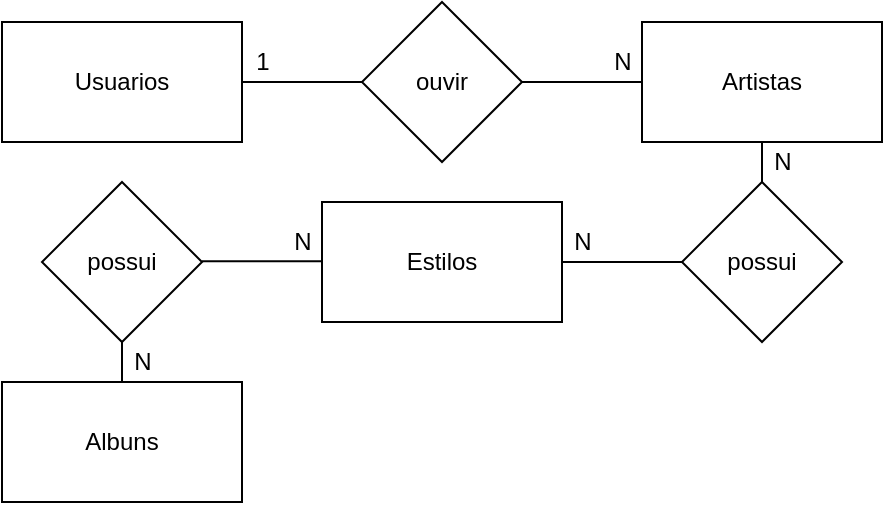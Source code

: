 <mxfile version="13.9.3" type="device"><diagram id="xvkE9yJ_abWTeSK5HPXq" name="Page-1"><mxGraphModel dx="650" dy="423" grid="1" gridSize="10" guides="1" tooltips="1" connect="1" arrows="1" fold="1" page="1" pageScale="1" pageWidth="827" pageHeight="1169" math="0" shadow="0"><root><mxCell id="0"/><mxCell id="1" parent="0"/><mxCell id="J9g-UPW9NWRTB9osL_Bz-1" value="Usuarios" style="rounded=0;whiteSpace=wrap;html=1;" vertex="1" parent="1"><mxGeometry x="40" y="290" width="120" height="60" as="geometry"/></mxCell><mxCell id="J9g-UPW9NWRTB9osL_Bz-2" value="ouvir" style="rhombus;whiteSpace=wrap;html=1;" vertex="1" parent="1"><mxGeometry x="220" y="280" width="80" height="80" as="geometry"/></mxCell><mxCell id="J9g-UPW9NWRTB9osL_Bz-3" value="Artistas" style="rounded=0;whiteSpace=wrap;html=1;" vertex="1" parent="1"><mxGeometry x="360" y="290" width="120" height="60" as="geometry"/></mxCell><mxCell id="J9g-UPW9NWRTB9osL_Bz-4" value="" style="endArrow=none;html=1;exitX=1;exitY=0.5;exitDx=0;exitDy=0;entryX=0;entryY=0.5;entryDx=0;entryDy=0;" edge="1" parent="1" source="J9g-UPW9NWRTB9osL_Bz-1" target="J9g-UPW9NWRTB9osL_Bz-2"><mxGeometry width="50" height="50" relative="1" as="geometry"><mxPoint x="310" y="350" as="sourcePoint"/><mxPoint x="360" y="300" as="targetPoint"/></mxGeometry></mxCell><mxCell id="J9g-UPW9NWRTB9osL_Bz-5" value="" style="endArrow=none;html=1;exitX=1;exitY=0.5;exitDx=0;exitDy=0;entryX=0;entryY=0.5;entryDx=0;entryDy=0;" edge="1" parent="1" source="J9g-UPW9NWRTB9osL_Bz-2" target="J9g-UPW9NWRTB9osL_Bz-3"><mxGeometry width="50" height="50" relative="1" as="geometry"><mxPoint x="310" y="350" as="sourcePoint"/><mxPoint x="360" y="300" as="targetPoint"/></mxGeometry></mxCell><mxCell id="J9g-UPW9NWRTB9osL_Bz-6" value="1" style="text;html=1;align=center;verticalAlign=middle;resizable=0;points=[];autosize=1;" vertex="1" parent="1"><mxGeometry x="160" y="300" width="20" height="20" as="geometry"/></mxCell><mxCell id="J9g-UPW9NWRTB9osL_Bz-7" value="N" style="text;html=1;align=center;verticalAlign=middle;resizable=0;points=[];autosize=1;" vertex="1" parent="1"><mxGeometry x="340" y="300" width="20" height="20" as="geometry"/></mxCell><mxCell id="J9g-UPW9NWRTB9osL_Bz-8" value="" style="endArrow=none;html=1;entryX=0.5;entryY=1;entryDx=0;entryDy=0;" edge="1" parent="1" target="J9g-UPW9NWRTB9osL_Bz-3"><mxGeometry width="50" height="50" relative="1" as="geometry"><mxPoint x="420" y="370" as="sourcePoint"/><mxPoint x="360" y="300" as="targetPoint"/></mxGeometry></mxCell><mxCell id="J9g-UPW9NWRTB9osL_Bz-9" value="possui" style="rhombus;whiteSpace=wrap;html=1;" vertex="1" parent="1"><mxGeometry x="380" y="370" width="80" height="80" as="geometry"/></mxCell><mxCell id="J9g-UPW9NWRTB9osL_Bz-11" value="" style="endArrow=none;html=1;exitX=1;exitY=0.5;exitDx=0;exitDy=0;entryX=0;entryY=0.5;entryDx=0;entryDy=0;" edge="1" parent="1"><mxGeometry width="50" height="50" relative="1" as="geometry"><mxPoint x="320" y="410" as="sourcePoint"/><mxPoint x="380" y="410" as="targetPoint"/></mxGeometry></mxCell><mxCell id="J9g-UPW9NWRTB9osL_Bz-12" value="" style="endArrow=none;html=1;exitX=1;exitY=0.5;exitDx=0;exitDy=0;entryX=0;entryY=0.5;entryDx=0;entryDy=0;" edge="1" parent="1"><mxGeometry width="50" height="50" relative="1" as="geometry"><mxPoint x="140" y="409.66" as="sourcePoint"/><mxPoint x="200" y="409.66" as="targetPoint"/></mxGeometry></mxCell><mxCell id="J9g-UPW9NWRTB9osL_Bz-16" value="Estilos" style="rounded=0;whiteSpace=wrap;html=1;" vertex="1" parent="1"><mxGeometry x="200" y="380" width="120" height="60" as="geometry"/></mxCell><mxCell id="J9g-UPW9NWRTB9osL_Bz-17" value="possui" style="rhombus;whiteSpace=wrap;html=1;" vertex="1" parent="1"><mxGeometry x="60" y="370" width="80" height="80" as="geometry"/></mxCell><mxCell id="J9g-UPW9NWRTB9osL_Bz-18" value="N" style="text;html=1;align=center;verticalAlign=middle;resizable=0;points=[];autosize=1;" vertex="1" parent="1"><mxGeometry x="420" y="350" width="20" height="20" as="geometry"/></mxCell><mxCell id="J9g-UPW9NWRTB9osL_Bz-19" value="N" style="text;html=1;align=center;verticalAlign=middle;resizable=0;points=[];autosize=1;" vertex="1" parent="1"><mxGeometry x="320" y="390" width="20" height="20" as="geometry"/></mxCell><mxCell id="J9g-UPW9NWRTB9osL_Bz-20" value="Albuns" style="rounded=0;whiteSpace=wrap;html=1;" vertex="1" parent="1"><mxGeometry x="40" y="470" width="120" height="60" as="geometry"/></mxCell><mxCell id="J9g-UPW9NWRTB9osL_Bz-21" value="" style="endArrow=none;html=1;entryX=0.5;entryY=1;entryDx=0;entryDy=0;exitX=0.5;exitY=0;exitDx=0;exitDy=0;" edge="1" parent="1" source="J9g-UPW9NWRTB9osL_Bz-20" target="J9g-UPW9NWRTB9osL_Bz-17"><mxGeometry width="50" height="50" relative="1" as="geometry"><mxPoint x="80" y="430" as="sourcePoint"/><mxPoint x="130" y="380" as="targetPoint"/></mxGeometry></mxCell><mxCell id="J9g-UPW9NWRTB9osL_Bz-22" value="N" style="text;html=1;align=center;verticalAlign=middle;resizable=0;points=[];autosize=1;" vertex="1" parent="1"><mxGeometry x="180" y="390" width="20" height="20" as="geometry"/></mxCell><mxCell id="J9g-UPW9NWRTB9osL_Bz-23" value="N" style="text;html=1;align=center;verticalAlign=middle;resizable=0;points=[];autosize=1;" vertex="1" parent="1"><mxGeometry x="100" y="450" width="20" height="20" as="geometry"/></mxCell></root></mxGraphModel></diagram></mxfile>
